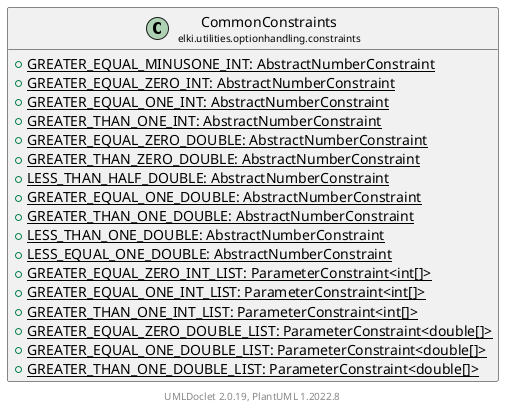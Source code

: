 @startuml
    remove .*\.(Instance|Par|Parameterizer|Factory)$
    set namespaceSeparator none
    hide empty fields
    hide empty methods

    class "<size:14>CommonConstraints\n<size:10>elki.utilities.optionhandling.constraints" as elki.utilities.optionhandling.constraints.CommonConstraints [[CommonConstraints.html]] {
        {static} +GREATER_EQUAL_MINUSONE_INT: AbstractNumberConstraint
        {static} +GREATER_EQUAL_ZERO_INT: AbstractNumberConstraint
        {static} +GREATER_EQUAL_ONE_INT: AbstractNumberConstraint
        {static} +GREATER_THAN_ONE_INT: AbstractNumberConstraint
        {static} +GREATER_EQUAL_ZERO_DOUBLE: AbstractNumberConstraint
        {static} +GREATER_THAN_ZERO_DOUBLE: AbstractNumberConstraint
        {static} +LESS_THAN_HALF_DOUBLE: AbstractNumberConstraint
        {static} +GREATER_EQUAL_ONE_DOUBLE: AbstractNumberConstraint
        {static} +GREATER_THAN_ONE_DOUBLE: AbstractNumberConstraint
        {static} +LESS_THAN_ONE_DOUBLE: AbstractNumberConstraint
        {static} +LESS_EQUAL_ONE_DOUBLE: AbstractNumberConstraint
        {static} +GREATER_EQUAL_ZERO_INT_LIST: ParameterConstraint<int[]>
        {static} +GREATER_EQUAL_ONE_INT_LIST: ParameterConstraint<int[]>
        {static} +GREATER_THAN_ONE_INT_LIST: ParameterConstraint<int[]>
        {static} +GREATER_EQUAL_ZERO_DOUBLE_LIST: ParameterConstraint<double[]>
        {static} +GREATER_EQUAL_ONE_DOUBLE_LIST: ParameterConstraint<double[]>
        {static} +GREATER_THAN_ONE_DOUBLE_LIST: ParameterConstraint<double[]>
    }

    center footer UMLDoclet 2.0.19, PlantUML 1.2022.8
@enduml
